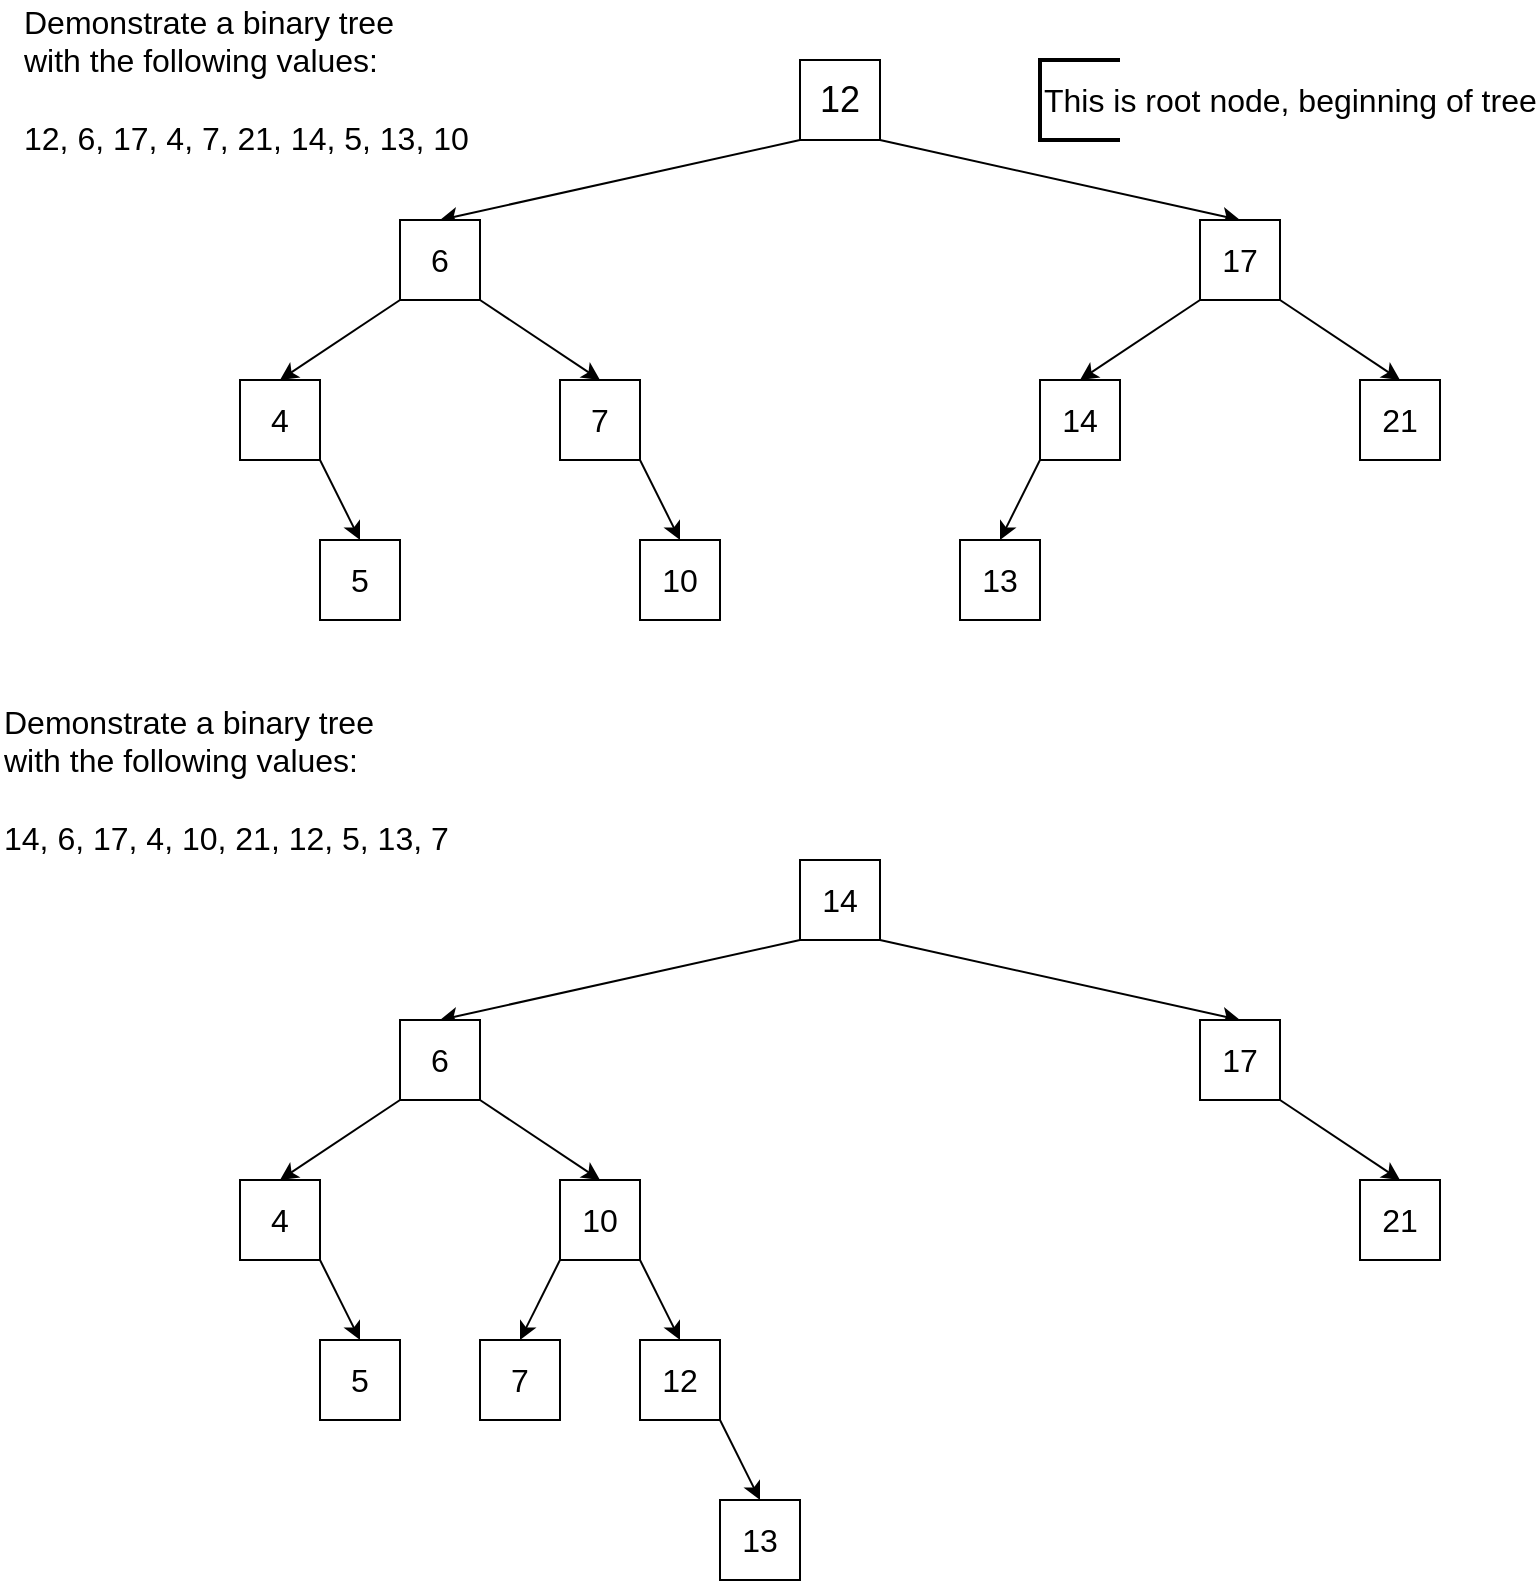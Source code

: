 <mxfile version="13.1.3"><diagram id="gViL-8qfUfb8hbmrOEll" name="Page-1"><mxGraphModel dx="1952" dy="599" grid="1" gridSize="10" guides="1" tooltips="1" connect="1" arrows="1" fold="1" page="1" pageScale="1" pageWidth="850" pageHeight="1100" math="0" shadow="0"><root><mxCell id="0"/><mxCell id="1" parent="0"/><mxCell id="-eBxyBpHmQy2jUNcXqf7-2" value="&lt;div style=&quot;font-size: 16px;&quot;&gt;Demonstrate a binary tree&lt;/div&gt;&lt;div style=&quot;font-size: 16px;&quot;&gt;with the following values:&lt;/div&gt;&lt;div style=&quot;font-size: 16px;&quot;&gt;&lt;br style=&quot;font-size: 16px;&quot;&gt;&lt;/div&gt;&lt;div style=&quot;font-size: 16px;&quot;&gt;12, 6, 17, 4, 7, 21, 14, 5, 13, 10&lt;br style=&quot;font-size: 16px;&quot;&gt;&lt;/div&gt;" style="text;html=1;align=left;verticalAlign=middle;resizable=0;points=[];autosize=1;fontSize=16;" vertex="1" parent="1"><mxGeometry x="-830" y="10" width="240" height="80" as="geometry"/></mxCell><mxCell id="-eBxyBpHmQy2jUNcXqf7-7" style="rounded=0;orthogonalLoop=1;jettySize=auto;html=1;exitX=0;exitY=1;exitDx=0;exitDy=0;entryX=0.5;entryY=0;entryDx=0;entryDy=0;fontSize=16;" edge="1" parent="1" source="-eBxyBpHmQy2jUNcXqf7-3" target="-eBxyBpHmQy2jUNcXqf7-6"><mxGeometry relative="1" as="geometry"/></mxCell><mxCell id="-eBxyBpHmQy2jUNcXqf7-9" style="edgeStyle=none;rounded=0;orthogonalLoop=1;jettySize=auto;html=1;exitX=1;exitY=1;exitDx=0;exitDy=0;entryX=0.5;entryY=0;entryDx=0;entryDy=0;fontSize=16;" edge="1" parent="1" source="-eBxyBpHmQy2jUNcXqf7-3" target="-eBxyBpHmQy2jUNcXqf7-8"><mxGeometry relative="1" as="geometry"/></mxCell><mxCell id="-eBxyBpHmQy2jUNcXqf7-3" value="&lt;font style=&quot;font-size: 18px&quot;&gt;12&lt;/font&gt;" style="rounded=0;whiteSpace=wrap;html=1;fontSize=16;align=center;" vertex="1" parent="1"><mxGeometry x="-440" y="40" width="40" height="40" as="geometry"/></mxCell><mxCell id="-eBxyBpHmQy2jUNcXqf7-5" value="This is root node, beginning of tree" style="strokeWidth=2;html=1;shape=mxgraph.flowchart.annotation_1;align=left;pointerEvents=1;fontSize=16;" vertex="1" parent="1"><mxGeometry x="-320" y="40" width="40" height="40" as="geometry"/></mxCell><mxCell id="-eBxyBpHmQy2jUNcXqf7-11" style="edgeStyle=none;rounded=0;orthogonalLoop=1;jettySize=auto;html=1;exitX=0;exitY=1;exitDx=0;exitDy=0;entryX=0.5;entryY=0;entryDx=0;entryDy=0;fontSize=16;" edge="1" parent="1" source="-eBxyBpHmQy2jUNcXqf7-6" target="-eBxyBpHmQy2jUNcXqf7-10"><mxGeometry relative="1" as="geometry"/></mxCell><mxCell id="-eBxyBpHmQy2jUNcXqf7-13" style="edgeStyle=none;rounded=0;orthogonalLoop=1;jettySize=auto;html=1;exitX=1;exitY=1;exitDx=0;exitDy=0;entryX=0.5;entryY=0;entryDx=0;entryDy=0;fontSize=16;" edge="1" parent="1" source="-eBxyBpHmQy2jUNcXqf7-6" target="-eBxyBpHmQy2jUNcXqf7-12"><mxGeometry relative="1" as="geometry"/></mxCell><mxCell id="-eBxyBpHmQy2jUNcXqf7-6" value="6" style="rounded=0;whiteSpace=wrap;html=1;fontSize=16;align=center;" vertex="1" parent="1"><mxGeometry x="-640" y="120" width="40" height="40" as="geometry"/></mxCell><mxCell id="-eBxyBpHmQy2jUNcXqf7-15" style="edgeStyle=none;rounded=0;orthogonalLoop=1;jettySize=auto;html=1;exitX=1;exitY=1;exitDx=0;exitDy=0;entryX=0.5;entryY=0;entryDx=0;entryDy=0;fontSize=16;" edge="1" parent="1" source="-eBxyBpHmQy2jUNcXqf7-8" target="-eBxyBpHmQy2jUNcXqf7-14"><mxGeometry relative="1" as="geometry"/></mxCell><mxCell id="-eBxyBpHmQy2jUNcXqf7-17" style="edgeStyle=none;rounded=0;orthogonalLoop=1;jettySize=auto;html=1;exitX=0;exitY=1;exitDx=0;exitDy=0;entryX=0.5;entryY=0;entryDx=0;entryDy=0;fontSize=16;" edge="1" parent="1" source="-eBxyBpHmQy2jUNcXqf7-8" target="-eBxyBpHmQy2jUNcXqf7-16"><mxGeometry relative="1" as="geometry"/></mxCell><mxCell id="-eBxyBpHmQy2jUNcXqf7-8" value="17" style="rounded=0;whiteSpace=wrap;html=1;fontSize=16;align=center;" vertex="1" parent="1"><mxGeometry x="-240" y="120" width="40" height="40" as="geometry"/></mxCell><mxCell id="-eBxyBpHmQy2jUNcXqf7-19" style="edgeStyle=none;rounded=0;orthogonalLoop=1;jettySize=auto;html=1;exitX=1;exitY=1;exitDx=0;exitDy=0;entryX=0.5;entryY=0;entryDx=0;entryDy=0;fontSize=16;" edge="1" parent="1" source="-eBxyBpHmQy2jUNcXqf7-10" target="-eBxyBpHmQy2jUNcXqf7-18"><mxGeometry relative="1" as="geometry"/></mxCell><mxCell id="-eBxyBpHmQy2jUNcXqf7-10" value="4" style="rounded=0;whiteSpace=wrap;html=1;fontSize=16;align=center;" vertex="1" parent="1"><mxGeometry x="-720" y="200" width="40" height="40" as="geometry"/></mxCell><mxCell id="-eBxyBpHmQy2jUNcXqf7-23" style="edgeStyle=none;rounded=0;orthogonalLoop=1;jettySize=auto;html=1;exitX=1;exitY=1;exitDx=0;exitDy=0;entryX=0.5;entryY=0;entryDx=0;entryDy=0;fontSize=16;" edge="1" parent="1" source="-eBxyBpHmQy2jUNcXqf7-12" target="-eBxyBpHmQy2jUNcXqf7-22"><mxGeometry relative="1" as="geometry"/></mxCell><mxCell id="-eBxyBpHmQy2jUNcXqf7-12" value="7" style="rounded=0;whiteSpace=wrap;html=1;fontSize=16;align=center;" vertex="1" parent="1"><mxGeometry x="-560" y="200" width="40" height="40" as="geometry"/></mxCell><mxCell id="-eBxyBpHmQy2jUNcXqf7-14" value="21" style="rounded=0;whiteSpace=wrap;html=1;fontSize=16;align=center;" vertex="1" parent="1"><mxGeometry x="-160" y="200" width="40" height="40" as="geometry"/></mxCell><mxCell id="-eBxyBpHmQy2jUNcXqf7-21" style="edgeStyle=none;rounded=0;orthogonalLoop=1;jettySize=auto;html=1;exitX=0;exitY=1;exitDx=0;exitDy=0;entryX=0.5;entryY=0;entryDx=0;entryDy=0;fontSize=16;" edge="1" parent="1" source="-eBxyBpHmQy2jUNcXqf7-16" target="-eBxyBpHmQy2jUNcXqf7-20"><mxGeometry relative="1" as="geometry"/></mxCell><mxCell id="-eBxyBpHmQy2jUNcXqf7-16" value="14" style="rounded=0;whiteSpace=wrap;html=1;fontSize=16;align=center;" vertex="1" parent="1"><mxGeometry x="-320" y="200" width="40" height="40" as="geometry"/></mxCell><mxCell id="-eBxyBpHmQy2jUNcXqf7-18" value="5" style="rounded=0;whiteSpace=wrap;html=1;fontSize=16;align=center;" vertex="1" parent="1"><mxGeometry x="-680" y="280" width="40" height="40" as="geometry"/></mxCell><mxCell id="-eBxyBpHmQy2jUNcXqf7-20" value="13" style="rounded=0;whiteSpace=wrap;html=1;fontSize=16;align=center;" vertex="1" parent="1"><mxGeometry x="-360" y="280" width="40" height="40" as="geometry"/></mxCell><mxCell id="-eBxyBpHmQy2jUNcXqf7-22" value="10" style="rounded=0;whiteSpace=wrap;html=1;fontSize=16;align=center;" vertex="1" parent="1"><mxGeometry x="-520" y="280" width="40" height="40" as="geometry"/></mxCell><mxCell id="-eBxyBpHmQy2jUNcXqf7-24" value="&lt;div style=&quot;font-size: 16px&quot;&gt;Demonstrate a binary tree&lt;/div&gt;&lt;div style=&quot;font-size: 16px&quot;&gt;with the following values:&lt;/div&gt;&lt;div style=&quot;font-size: 16px&quot;&gt;&lt;br style=&quot;font-size: 16px&quot;&gt;&lt;/div&gt;&lt;div style=&quot;font-size: 16px&quot;&gt;14, 6, 17, 4, 10, 21, 12, 5, 13, 7&lt;br style=&quot;font-size: 16px&quot;&gt;&lt;/div&gt;" style="text;html=1;align=left;verticalAlign=middle;resizable=0;points=[];autosize=1;fontSize=16;" vertex="1" parent="1"><mxGeometry x="-840" y="360" width="240" height="80" as="geometry"/></mxCell><mxCell id="-eBxyBpHmQy2jUNcXqf7-27" style="edgeStyle=none;rounded=0;orthogonalLoop=1;jettySize=auto;html=1;exitX=0;exitY=1;exitDx=0;exitDy=0;entryX=0.5;entryY=0;entryDx=0;entryDy=0;fontSize=16;" edge="1" parent="1" source="-eBxyBpHmQy2jUNcXqf7-25" target="-eBxyBpHmQy2jUNcXqf7-26"><mxGeometry relative="1" as="geometry"/></mxCell><mxCell id="-eBxyBpHmQy2jUNcXqf7-29" style="edgeStyle=none;rounded=0;orthogonalLoop=1;jettySize=auto;html=1;exitX=1;exitY=1;exitDx=0;exitDy=0;entryX=0.5;entryY=0;entryDx=0;entryDy=0;fontSize=16;" edge="1" parent="1" source="-eBxyBpHmQy2jUNcXqf7-25" target="-eBxyBpHmQy2jUNcXqf7-28"><mxGeometry relative="1" as="geometry"/></mxCell><mxCell id="-eBxyBpHmQy2jUNcXqf7-25" value="14" style="rounded=0;whiteSpace=wrap;html=1;fontSize=16;align=center;" vertex="1" parent="1"><mxGeometry x="-440" y="440" width="40" height="40" as="geometry"/></mxCell><mxCell id="-eBxyBpHmQy2jUNcXqf7-31" style="edgeStyle=none;rounded=0;orthogonalLoop=1;jettySize=auto;html=1;exitX=0;exitY=1;exitDx=0;exitDy=0;entryX=0.5;entryY=0;entryDx=0;entryDy=0;fontSize=16;" edge="1" parent="1" source="-eBxyBpHmQy2jUNcXqf7-26" target="-eBxyBpHmQy2jUNcXqf7-30"><mxGeometry relative="1" as="geometry"/></mxCell><mxCell id="-eBxyBpHmQy2jUNcXqf7-34" style="edgeStyle=none;rounded=0;orthogonalLoop=1;jettySize=auto;html=1;exitX=1;exitY=1;exitDx=0;exitDy=0;entryX=0.5;entryY=0;entryDx=0;entryDy=0;fontSize=16;" edge="1" parent="1" source="-eBxyBpHmQy2jUNcXqf7-26" target="-eBxyBpHmQy2jUNcXqf7-33"><mxGeometry relative="1" as="geometry"/></mxCell><mxCell id="-eBxyBpHmQy2jUNcXqf7-26" value="6" style="rounded=0;whiteSpace=wrap;html=1;fontSize=16;align=center;" vertex="1" parent="1"><mxGeometry x="-640" y="520" width="40" height="40" as="geometry"/></mxCell><mxCell id="-eBxyBpHmQy2jUNcXqf7-36" style="edgeStyle=none;rounded=0;orthogonalLoop=1;jettySize=auto;html=1;exitX=1;exitY=1;exitDx=0;exitDy=0;entryX=0.5;entryY=0;entryDx=0;entryDy=0;fontSize=16;" edge="1" parent="1" source="-eBxyBpHmQy2jUNcXqf7-28" target="-eBxyBpHmQy2jUNcXqf7-35"><mxGeometry relative="1" as="geometry"/></mxCell><mxCell id="-eBxyBpHmQy2jUNcXqf7-28" value="17" style="rounded=0;whiteSpace=wrap;html=1;fontSize=16;align=center;" vertex="1" parent="1"><mxGeometry x="-240" y="520" width="40" height="40" as="geometry"/></mxCell><mxCell id="-eBxyBpHmQy2jUNcXqf7-40" style="edgeStyle=none;rounded=0;orthogonalLoop=1;jettySize=auto;html=1;exitX=1;exitY=1;exitDx=0;exitDy=0;entryX=0.5;entryY=0;entryDx=0;entryDy=0;fontSize=16;" edge="1" parent="1" source="-eBxyBpHmQy2jUNcXqf7-30" target="-eBxyBpHmQy2jUNcXqf7-39"><mxGeometry relative="1" as="geometry"/></mxCell><mxCell id="-eBxyBpHmQy2jUNcXqf7-30" value="4" style="rounded=0;whiteSpace=wrap;html=1;fontSize=16;align=center;" vertex="1" parent="1"><mxGeometry x="-720" y="600" width="40" height="40" as="geometry"/></mxCell><mxCell id="-eBxyBpHmQy2jUNcXqf7-38" style="edgeStyle=none;rounded=0;orthogonalLoop=1;jettySize=auto;html=1;exitX=1;exitY=1;exitDx=0;exitDy=0;entryX=0.5;entryY=0;entryDx=0;entryDy=0;fontSize=16;" edge="1" parent="1" source="-eBxyBpHmQy2jUNcXqf7-33" target="-eBxyBpHmQy2jUNcXqf7-37"><mxGeometry relative="1" as="geometry"/></mxCell><mxCell id="-eBxyBpHmQy2jUNcXqf7-44" style="edgeStyle=none;rounded=0;orthogonalLoop=1;jettySize=auto;html=1;exitX=0;exitY=1;exitDx=0;exitDy=0;entryX=0.5;entryY=0;entryDx=0;entryDy=0;fontSize=16;" edge="1" parent="1" source="-eBxyBpHmQy2jUNcXqf7-33" target="-eBxyBpHmQy2jUNcXqf7-43"><mxGeometry relative="1" as="geometry"/></mxCell><mxCell id="-eBxyBpHmQy2jUNcXqf7-33" value="10" style="rounded=0;whiteSpace=wrap;html=1;fontSize=16;align=center;" vertex="1" parent="1"><mxGeometry x="-560" y="600" width="40" height="40" as="geometry"/></mxCell><mxCell id="-eBxyBpHmQy2jUNcXqf7-35" value="21" style="rounded=0;whiteSpace=wrap;html=1;fontSize=16;align=center;" vertex="1" parent="1"><mxGeometry x="-160" y="600" width="40" height="40" as="geometry"/></mxCell><mxCell id="-eBxyBpHmQy2jUNcXqf7-42" style="edgeStyle=none;rounded=0;orthogonalLoop=1;jettySize=auto;html=1;exitX=1;exitY=1;exitDx=0;exitDy=0;entryX=0.5;entryY=0;entryDx=0;entryDy=0;fontSize=16;" edge="1" parent="1" source="-eBxyBpHmQy2jUNcXqf7-37" target="-eBxyBpHmQy2jUNcXqf7-41"><mxGeometry relative="1" as="geometry"/></mxCell><mxCell id="-eBxyBpHmQy2jUNcXqf7-37" value="12" style="rounded=0;whiteSpace=wrap;html=1;fontSize=16;align=center;" vertex="1" parent="1"><mxGeometry x="-520" y="680" width="40" height="40" as="geometry"/></mxCell><mxCell id="-eBxyBpHmQy2jUNcXqf7-39" value="5" style="rounded=0;whiteSpace=wrap;html=1;fontSize=16;align=center;" vertex="1" parent="1"><mxGeometry x="-680" y="680" width="40" height="40" as="geometry"/></mxCell><mxCell id="-eBxyBpHmQy2jUNcXqf7-41" value="13" style="rounded=0;whiteSpace=wrap;html=1;fontSize=16;align=center;" vertex="1" parent="1"><mxGeometry x="-480" y="760" width="40" height="40" as="geometry"/></mxCell><mxCell id="-eBxyBpHmQy2jUNcXqf7-43" value="7" style="rounded=0;whiteSpace=wrap;html=1;fontSize=16;align=center;" vertex="1" parent="1"><mxGeometry x="-600" y="680" width="40" height="40" as="geometry"/></mxCell></root></mxGraphModel></diagram></mxfile>